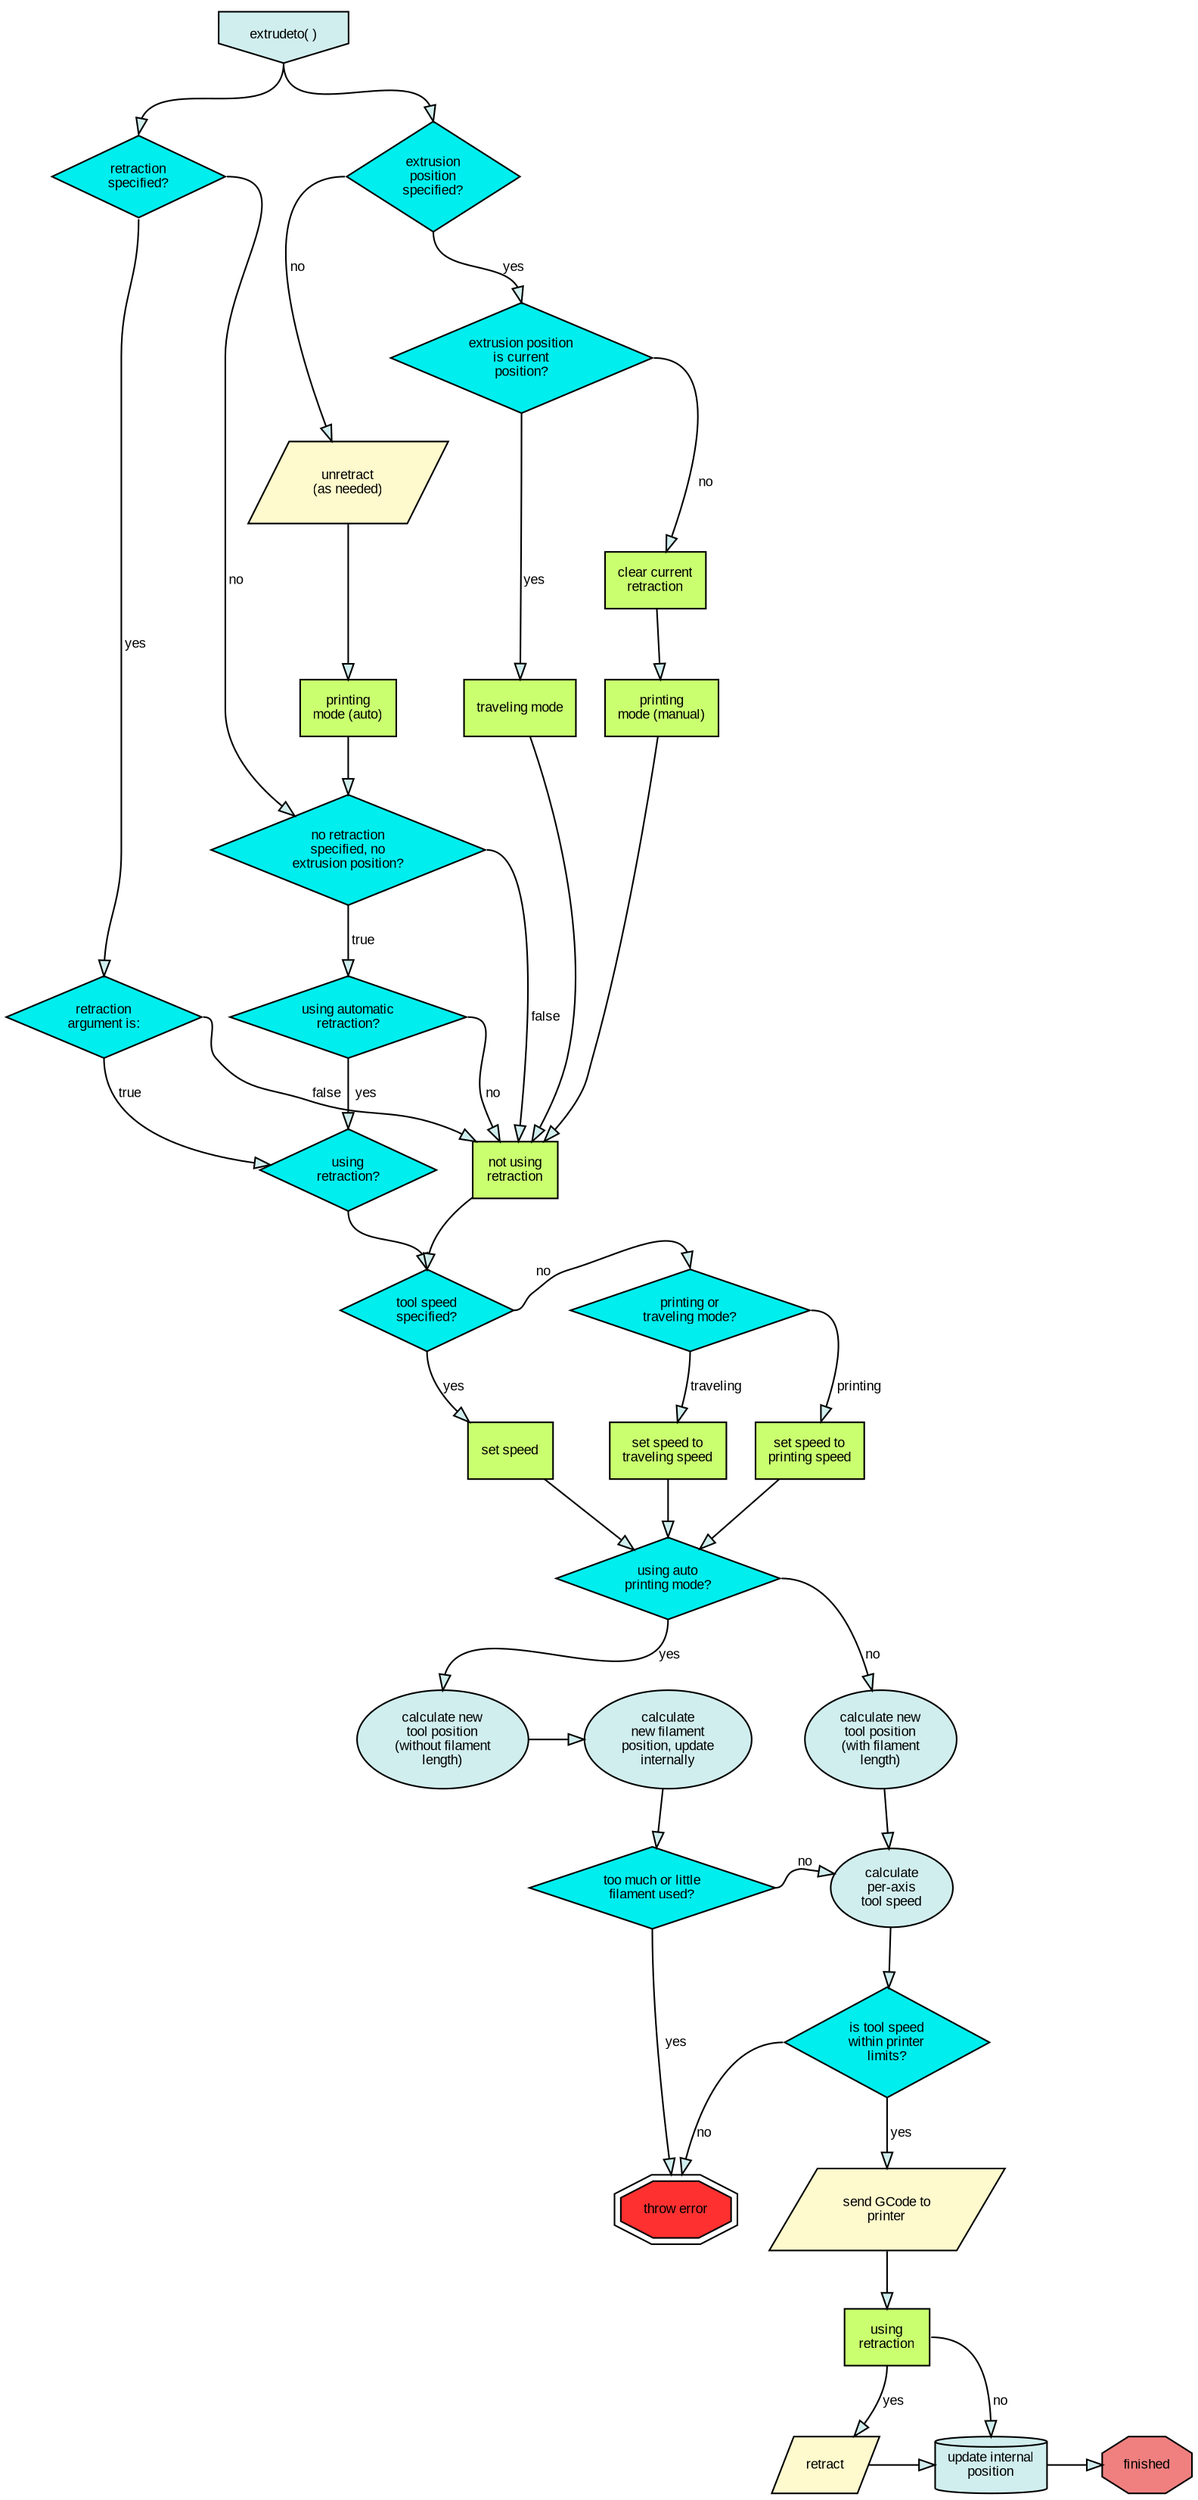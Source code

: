 

digraph movement {

    splines=true;

    node [style="filled", fillcolor="lightcyan2", fontsize="8.5", fontname="Arial"]

    edge [style="filled", fillcolor="lightcyan2", fontsize="8.5", fontname="Arial", compound=true]

    /* Entities */

    start [label=<extrudeto( )>, shape="invhouse" ]

    retraction_specified [shape=diamond,style=filled, fillcolor="cyan2", label=<retraction<br/>specified?>]
    extrusion_specified  [shape=diamond,style=filled, fillcolor="cyan2", label=<extrusion<br/>position<br/>specified?>]
    extrusion_current [shape=diamond,style=filled, fillcolor="cyan2", label=<extrusion position<br/>is current<br/>position?>]
    autoretraction [shape=diamond,style=filled, fillcolor="cyan2", label=<using automatic<br/>retraction?>]
    no_retract_extrusion [label=<no retraction<br/>specified, no<br/>extrusion position?>, shape=diamond, fillcolor=cyan2]
    is_toolspeed_set [shape=diamond,style=filled, fillcolor="cyan2", label=<tool speed<br/>specified?>]
    filamentused [shape=diamond,style=filled, fillcolor="cyan2", label=<too much or little<br/>filament used?>]
    toolspeedok [shape=diamond,style=filled, fillcolor="cyan2", label=<is tool speed<br/>within printer<br/>limits?>]
    using_retraction [shape=diamond,style=filled, fillcolor="cyan2",label=<using<br/>retraction?>]
    is_auto_printing  [shape=diamond,style=filled, fillcolor="cyan2", label=<using auto<br/>printing mode?>]
    printing_or_traveling [shape=diamond,style=filled, fillcolor="cyan2", label=<printing or<br/>traveling mode?>]
    retraction_argument [shape=diamond,style=filled, fillcolor="cyan2",label=<retraction<br/>argument is:>]

    printing_speed [shape=rect,style=filled, fillcolor="darkolivegreen1", label=<set speed to<br/>printing speed>]
    travel_speed [shape=rect,style=filled, fillcolor="darkolivegreen1", label=<set speed to<br/>traveling speed>]
    "set speed" [shape=rect,style=filled, fillcolor="darkolivegreen1"]
    auto_printing [shape=rect,style=filled, fillcolor="darkolivegreen1", label=<printing<br/>mode (auto)>]
    manual_printing [shape=rect,style=filled, fillcolor="darkolivegreen1", label=<printing<br/>mode (manual)>]
    "traveling mode" [shape=rect,style=filled, fillcolor="darkolivegreen1"]
    clear_retraction [shape=rect,style=filled, fillcolor="darkolivegreen1", label=<clear current<br/>retraction>]
    using_retraction2 [shape=rect,style=filled, fillcolor="darkolivegreen1", label=<using<br/>retraction>]
    no_retraction [shape=rect,style=filled, fillcolor="darkolivegreen1", label=<not using<br/>retraction>]
    

    new_tool_position_wo_length [label=<calculate new<br/>tool position<br/>(without filament<br/>length)>]
    new_tool_position_with_length [label=<calculate new<br/>tool position<br/>(with filament<br/>length)>]
    new_filament_position [label=<calculate<br/>new filament<br/>position, update<br/>internally>]
    calc_toolspeed [label=<calculate<br/>per-axis<br/>tool speed>]


    unretract [shape=parallelogram,style=filled, fillcolor="lemonchiffon", label=<unretract<br/>(as needed)>] //lemonchiffon
    send_GCode [shape=parallelogram,style=filled, fillcolor="lemonchiffon", label=<send GCode to<br/>printer>]
    "retract" [shape=parallelogram,style=filled, fillcolor="lemonchiffon", label=<retract>]
    
    update_pos [shape="cylinder", label=<update internal<br/>position>]

    "throw error" [shape="doubleoctagon", style=filled, fillcolor="firebrick1" ]

    "finished" [shape="octagon",style="filled",fillcolor="lightcoral"]

    /* Relationships */
    
    start:s ->  retraction_specified:n

    start:s -> extrusion_specified:n

    retraction_specified:s -> retraction_argument:n [label=" yes"]

    retraction_specified:e -> no_retract_extrusion [label=" no"]

    extrusion_specified:w -> unretract [label=" no"]
     unretract -> auto_printing 

    auto_printing -> no_retract_extrusion

    no_retract_extrusion -> autoretraction [label=" true"]

    no_retract_extrusion:e -> no_retraction [label=" false"]
    
     autoretraction:s -> using_retraction  [label="  yes"]

    retraction_argument:s -> using_retraction  [label=" true"]
    retraction_argument:e -> no_retraction  [label=" false"]
    
    autoretraction:e -> no_retraction [label=" no"]
    
    extrusion_specified:s -> extrusion_current:n [label=" yes"]

    extrusion_current:s -> "traveling mode" [label=" yes"]
    
    "traveling mode" -> no_retraction 

    extrusion_current:e -> clear_retraction [label=" no"]
    
    clear_retraction -> manual_printing

    manual_printing -> no_retraction 
 
    no_retraction -> is_toolspeed_set:n

    using_retraction:s -> is_toolspeed_set:n

    is_toolspeed_set:s -> "set speed" [label=" yes"]

    is_toolspeed_set:e -> printing_or_traveling:n [label=" no"]

    printing_or_traveling:s -> travel_speed [label=" traveling"]

    printing_or_traveling:e -> printing_speed [label=" printing"]

    "set speed" -> is_auto_printing
    printing_speed -> is_auto_printing
    travel_speed -> is_auto_printing
    
    is_auto_printing:s -> new_tool_position_wo_length:n [label=" yes"]

    is_auto_printing:e -> new_tool_position_with_length [label=" no"]

    new_tool_position_with_length -> calc_toolspeed

    new_tool_position_wo_length -> new_filament_position

    new_filament_position -> filamentused

    filamentused:s -> "throw error" [label=" yes"]
    
    filamentused:e -> calc_toolspeed [label=" no"]

    calc_toolspeed -> toolspeedok

    toolspeedok:w -> "throw error" [label=" no"]

    toolspeedok -> send_GCode [label=" yes"]

    send_GCode -> using_retraction2

    using_retraction2:s -> "retract" [label=" yes"]
    "retract" -> update_pos
    using_retraction2:e -> update_pos:n [label=" no"]

    update_pos -> "finished"

    /* Ranks */
    subgraph start { rank=same; retraction_specified; extrusion_specified; };

    subgraph { rank=same;}

    subgraph { rank=same; auto_printing;manual_printing; "traveling mode" }

    subgraph { rank=same; "set speed";  printing_speed; travel_speed}

    subgraph {rank=same; new_tool_position_wo_length; new_tool_position_with_length; new_filament_position}

    subgraph {rank="same";is_toolspeed_set;printing_or_traveling}

    subgraph {rank="same"; filamentused; calc_toolspeed}
    
    subgraph {rank="same"; update_pos; "retract";"finished"}
}
